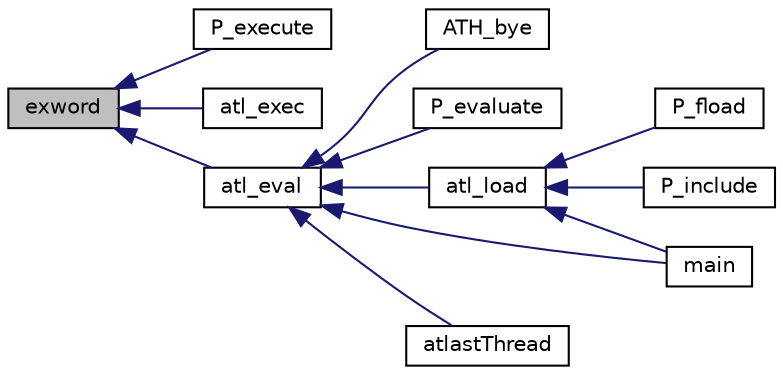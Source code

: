 digraph "exword"
{
  edge [fontname="Helvetica",fontsize="10",labelfontname="Helvetica",labelfontsize="10"];
  node [fontname="Helvetica",fontsize="10",shape=record];
  rankdir="LR";
  Node289 [label="exword",height=0.2,width=0.4,color="black", fillcolor="grey75", style="filled", fontcolor="black"];
  Node289 -> Node290 [dir="back",color="midnightblue",fontsize="10",style="solid",fontname="Helvetica"];
  Node290 [label="P_execute",height=0.2,width=0.4,color="black", fillcolor="white", style="filled",URL="$atlast_8c.html#a71295ae66cb4f4e6d6d84bd35e3d8a0f"];
  Node289 -> Node291 [dir="back",color="midnightblue",fontsize="10",style="solid",fontname="Helvetica"];
  Node291 [label="atl_exec",height=0.2,width=0.4,color="black", fillcolor="white", style="filled",URL="$atlast_8c.html#ae123f0905b25cd008bfa25c87e450b74"];
  Node289 -> Node292 [dir="back",color="midnightblue",fontsize="10",style="solid",fontname="Helvetica"];
  Node292 [label="atl_eval",height=0.2,width=0.4,color="black", fillcolor="white", style="filled",URL="$atlast_8c.html#a45d749d6527e7183b11e7c928bf763e5"];
  Node292 -> Node293 [dir="back",color="midnightblue",fontsize="10",style="solid",fontname="Helvetica"];
  Node293 [label="ATH_bye",height=0.2,width=0.4,color="black", fillcolor="white", style="filled",URL="$atlast_8c.html#afaa7526e38e354c4659bdb6d8d7649a0"];
  Node292 -> Node294 [dir="back",color="midnightblue",fontsize="10",style="solid",fontname="Helvetica"];
  Node294 [label="P_evaluate",height=0.2,width=0.4,color="black", fillcolor="white", style="filled",URL="$atlast_8c.html#a52b57ee9d51562eadf6889a0e9c3dca0"];
  Node292 -> Node295 [dir="back",color="midnightblue",fontsize="10",style="solid",fontname="Helvetica"];
  Node295 [label="atl_load",height=0.2,width=0.4,color="black", fillcolor="white", style="filled",URL="$atlast_8c.html#a0cc24398ed9212cff1741d83addaf73b"];
  Node295 -> Node296 [dir="back",color="midnightblue",fontsize="10",style="solid",fontname="Helvetica"];
  Node296 [label="P_fload",height=0.2,width=0.4,color="black", fillcolor="white", style="filled",URL="$atlast_8c.html#a8bad61f67a82bf9b494db4b8eb8ff2f0"];
  Node295 -> Node297 [dir="back",color="midnightblue",fontsize="10",style="solid",fontname="Helvetica"];
  Node297 [label="P_include",height=0.2,width=0.4,color="black", fillcolor="white", style="filled",URL="$atlast_8c.html#a595c06952c327286a3f794ba5de6cae2"];
  Node295 -> Node298 [dir="back",color="midnightblue",fontsize="10",style="solid",fontname="Helvetica"];
  Node298 [label="main",height=0.2,width=0.4,color="black", fillcolor="white", style="filled",URL="$atlmain_8c.html#a0ddf1224851353fc92bfbff6f499fa97"];
  Node292 -> Node298 [dir="back",color="midnightblue",fontsize="10",style="solid",fontname="Helvetica"];
  Node292 -> Node299 [dir="back",color="midnightblue",fontsize="10",style="solid",fontname="Helvetica"];
  Node299 [label="atlastThread",height=0.2,width=0.4,color="black", fillcolor="white", style="filled",URL="$task_8c.html#ab6e83cab638644085d64608e8acddf55"];
}
